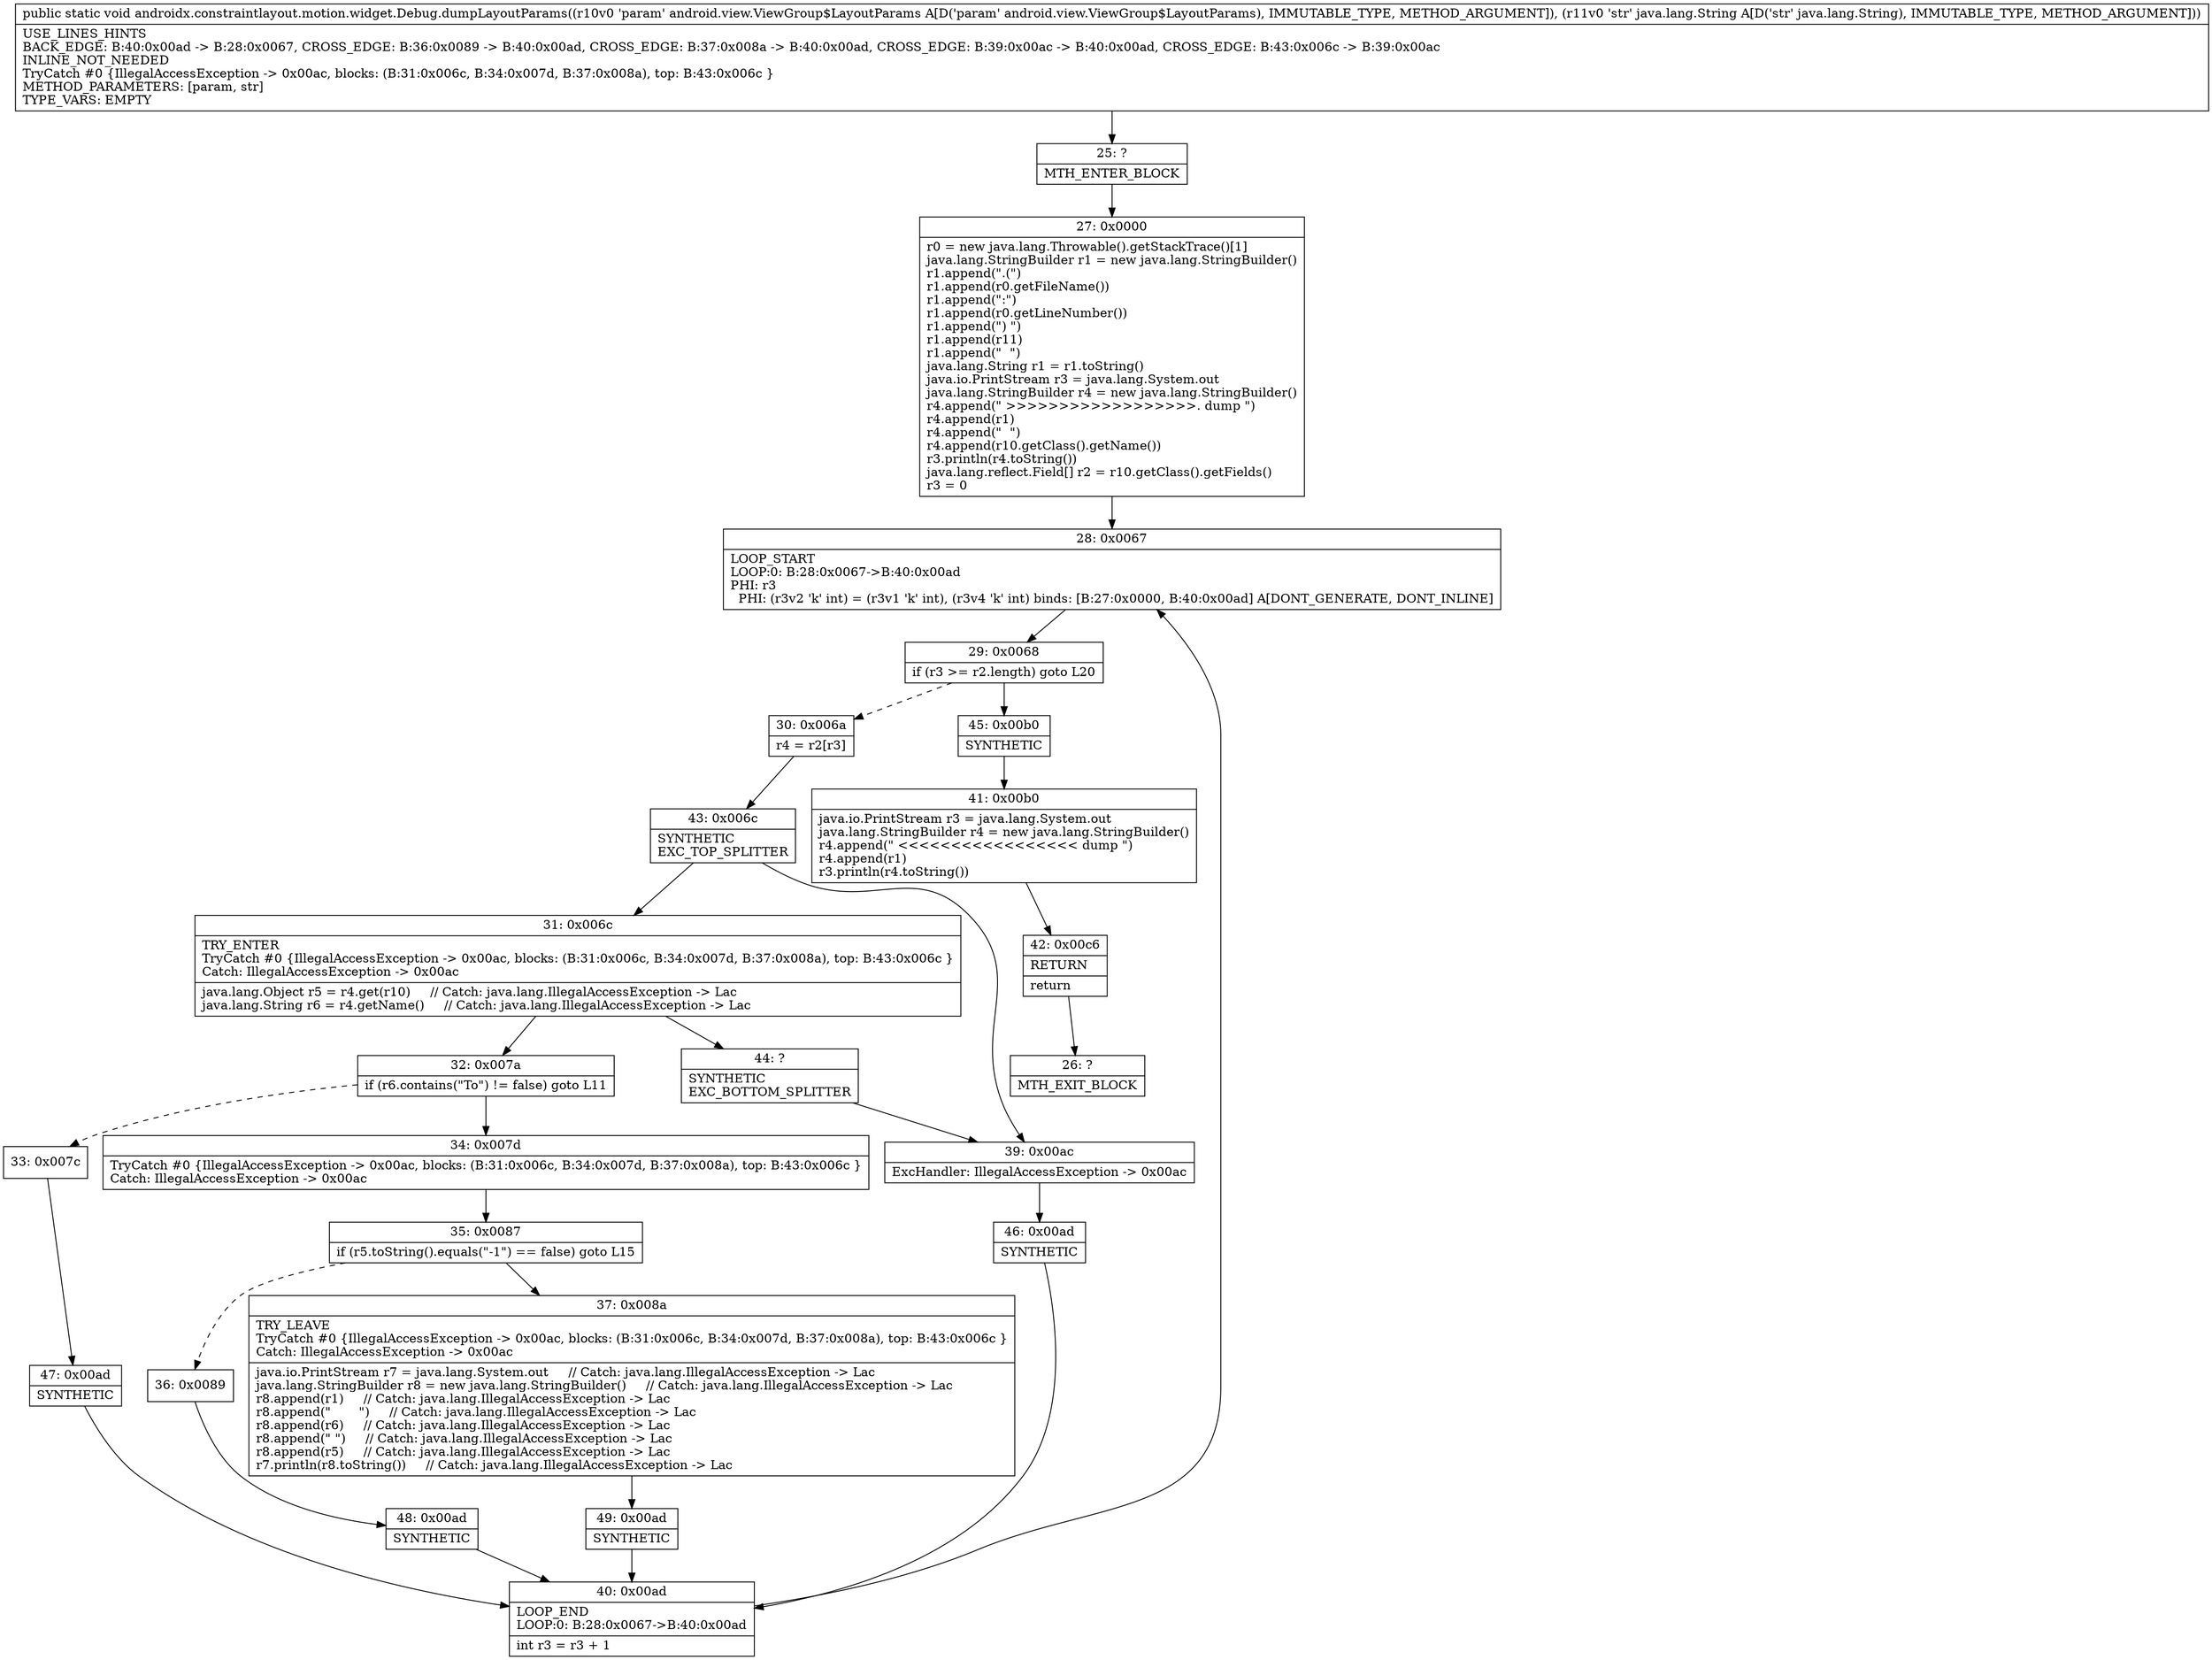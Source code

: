 digraph "CFG forandroidx.constraintlayout.motion.widget.Debug.dumpLayoutParams(Landroid\/view\/ViewGroup$LayoutParams;Ljava\/lang\/String;)V" {
Node_25 [shape=record,label="{25\:\ ?|MTH_ENTER_BLOCK\l}"];
Node_27 [shape=record,label="{27\:\ 0x0000|r0 = new java.lang.Throwable().getStackTrace()[1]\ljava.lang.StringBuilder r1 = new java.lang.StringBuilder()\lr1.append(\".(\")\lr1.append(r0.getFileName())\lr1.append(\":\")\lr1.append(r0.getLineNumber())\lr1.append(\") \")\lr1.append(r11)\lr1.append(\"  \")\ljava.lang.String r1 = r1.toString()\ljava.io.PrintStream r3 = java.lang.System.out\ljava.lang.StringBuilder r4 = new java.lang.StringBuilder()\lr4.append(\" \>\>\>\>\>\>\>\>\>\>\>\>\>\>\>\>\>\>. dump \")\lr4.append(r1)\lr4.append(\"  \")\lr4.append(r10.getClass().getName())\lr3.println(r4.toString())\ljava.lang.reflect.Field[] r2 = r10.getClass().getFields()\lr3 = 0\l}"];
Node_28 [shape=record,label="{28\:\ 0x0067|LOOP_START\lLOOP:0: B:28:0x0067\-\>B:40:0x00ad\lPHI: r3 \l  PHI: (r3v2 'k' int) = (r3v1 'k' int), (r3v4 'k' int) binds: [B:27:0x0000, B:40:0x00ad] A[DONT_GENERATE, DONT_INLINE]\l}"];
Node_29 [shape=record,label="{29\:\ 0x0068|if (r3 \>= r2.length) goto L20\l}"];
Node_30 [shape=record,label="{30\:\ 0x006a|r4 = r2[r3]\l}"];
Node_43 [shape=record,label="{43\:\ 0x006c|SYNTHETIC\lEXC_TOP_SPLITTER\l}"];
Node_31 [shape=record,label="{31\:\ 0x006c|TRY_ENTER\lTryCatch #0 \{IllegalAccessException \-\> 0x00ac, blocks: (B:31:0x006c, B:34:0x007d, B:37:0x008a), top: B:43:0x006c \}\lCatch: IllegalAccessException \-\> 0x00ac\l|java.lang.Object r5 = r4.get(r10)     \/\/ Catch: java.lang.IllegalAccessException \-\> Lac\ljava.lang.String r6 = r4.getName()     \/\/ Catch: java.lang.IllegalAccessException \-\> Lac\l}"];
Node_32 [shape=record,label="{32\:\ 0x007a|if (r6.contains(\"To\") != false) goto L11\l}"];
Node_33 [shape=record,label="{33\:\ 0x007c}"];
Node_47 [shape=record,label="{47\:\ 0x00ad|SYNTHETIC\l}"];
Node_40 [shape=record,label="{40\:\ 0x00ad|LOOP_END\lLOOP:0: B:28:0x0067\-\>B:40:0x00ad\l|int r3 = r3 + 1\l}"];
Node_34 [shape=record,label="{34\:\ 0x007d|TryCatch #0 \{IllegalAccessException \-\> 0x00ac, blocks: (B:31:0x006c, B:34:0x007d, B:37:0x008a), top: B:43:0x006c \}\lCatch: IllegalAccessException \-\> 0x00ac\l}"];
Node_35 [shape=record,label="{35\:\ 0x0087|if (r5.toString().equals(\"\-1\") == false) goto L15\l}"];
Node_36 [shape=record,label="{36\:\ 0x0089}"];
Node_48 [shape=record,label="{48\:\ 0x00ad|SYNTHETIC\l}"];
Node_37 [shape=record,label="{37\:\ 0x008a|TRY_LEAVE\lTryCatch #0 \{IllegalAccessException \-\> 0x00ac, blocks: (B:31:0x006c, B:34:0x007d, B:37:0x008a), top: B:43:0x006c \}\lCatch: IllegalAccessException \-\> 0x00ac\l|java.io.PrintStream r7 = java.lang.System.out     \/\/ Catch: java.lang.IllegalAccessException \-\> Lac\ljava.lang.StringBuilder r8 = new java.lang.StringBuilder()     \/\/ Catch: java.lang.IllegalAccessException \-\> Lac\lr8.append(r1)     \/\/ Catch: java.lang.IllegalAccessException \-\> Lac\lr8.append(\"       \")     \/\/ Catch: java.lang.IllegalAccessException \-\> Lac\lr8.append(r6)     \/\/ Catch: java.lang.IllegalAccessException \-\> Lac\lr8.append(\" \")     \/\/ Catch: java.lang.IllegalAccessException \-\> Lac\lr8.append(r5)     \/\/ Catch: java.lang.IllegalAccessException \-\> Lac\lr7.println(r8.toString())     \/\/ Catch: java.lang.IllegalAccessException \-\> Lac\l}"];
Node_49 [shape=record,label="{49\:\ 0x00ad|SYNTHETIC\l}"];
Node_44 [shape=record,label="{44\:\ ?|SYNTHETIC\lEXC_BOTTOM_SPLITTER\l}"];
Node_39 [shape=record,label="{39\:\ 0x00ac|ExcHandler: IllegalAccessException \-\> 0x00ac\l}"];
Node_46 [shape=record,label="{46\:\ 0x00ad|SYNTHETIC\l}"];
Node_45 [shape=record,label="{45\:\ 0x00b0|SYNTHETIC\l}"];
Node_41 [shape=record,label="{41\:\ 0x00b0|java.io.PrintStream r3 = java.lang.System.out\ljava.lang.StringBuilder r4 = new java.lang.StringBuilder()\lr4.append(\" \<\<\<\<\<\<\<\<\<\<\<\<\<\<\<\<\< dump \")\lr4.append(r1)\lr3.println(r4.toString())\l}"];
Node_42 [shape=record,label="{42\:\ 0x00c6|RETURN\l|return\l}"];
Node_26 [shape=record,label="{26\:\ ?|MTH_EXIT_BLOCK\l}"];
MethodNode[shape=record,label="{public static void androidx.constraintlayout.motion.widget.Debug.dumpLayoutParams((r10v0 'param' android.view.ViewGroup$LayoutParams A[D('param' android.view.ViewGroup$LayoutParams), IMMUTABLE_TYPE, METHOD_ARGUMENT]), (r11v0 'str' java.lang.String A[D('str' java.lang.String), IMMUTABLE_TYPE, METHOD_ARGUMENT]))  | USE_LINES_HINTS\lBACK_EDGE: B:40:0x00ad \-\> B:28:0x0067, CROSS_EDGE: B:36:0x0089 \-\> B:40:0x00ad, CROSS_EDGE: B:37:0x008a \-\> B:40:0x00ad, CROSS_EDGE: B:39:0x00ac \-\> B:40:0x00ad, CROSS_EDGE: B:43:0x006c \-\> B:39:0x00ac\lINLINE_NOT_NEEDED\lTryCatch #0 \{IllegalAccessException \-\> 0x00ac, blocks: (B:31:0x006c, B:34:0x007d, B:37:0x008a), top: B:43:0x006c \}\lMETHOD_PARAMETERS: [param, str]\lTYPE_VARS: EMPTY\l}"];
MethodNode -> Node_25;Node_25 -> Node_27;
Node_27 -> Node_28;
Node_28 -> Node_29;
Node_29 -> Node_30[style=dashed];
Node_29 -> Node_45;
Node_30 -> Node_43;
Node_43 -> Node_31;
Node_43 -> Node_39;
Node_31 -> Node_32;
Node_31 -> Node_44;
Node_32 -> Node_33[style=dashed];
Node_32 -> Node_34;
Node_33 -> Node_47;
Node_47 -> Node_40;
Node_40 -> Node_28;
Node_34 -> Node_35;
Node_35 -> Node_36[style=dashed];
Node_35 -> Node_37;
Node_36 -> Node_48;
Node_48 -> Node_40;
Node_37 -> Node_49;
Node_49 -> Node_40;
Node_44 -> Node_39;
Node_39 -> Node_46;
Node_46 -> Node_40;
Node_45 -> Node_41;
Node_41 -> Node_42;
Node_42 -> Node_26;
}

